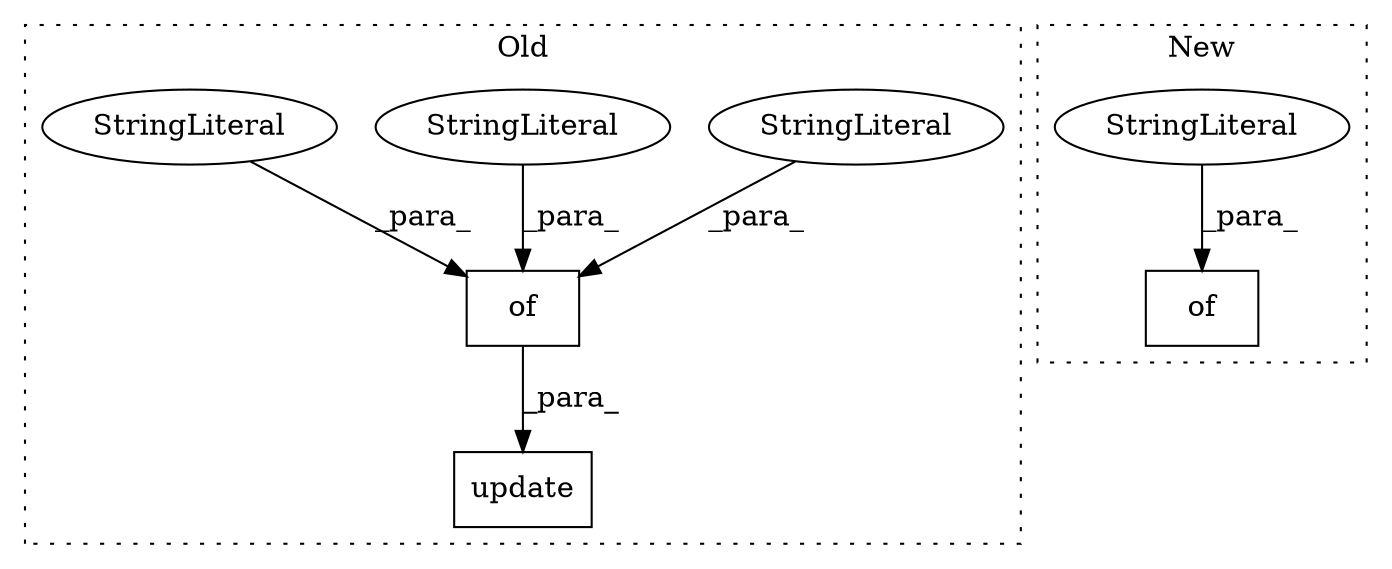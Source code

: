 digraph G {
subgraph cluster0 {
1 [label="update" a="32" s="1085,1222" l="7,1" shape="box"];
4 [label="of" a="32" s="1096,1221" l="3,1" shape="box"];
5 [label="StringLiteral" a="45" s="1149" l="16" shape="ellipse"];
6 [label="StringLiteral" a="45" s="1184" l="14" shape="ellipse"];
7 [label="StringLiteral" a="45" s="1099" l="20" shape="ellipse"];
label = "Old";
style="dotted";
}
subgraph cluster1 {
2 [label="of" a="32" s="1008,1375" l="3,1" shape="box"];
3 [label="StringLiteral" a="45" s="1135" l="6" shape="ellipse"];
label = "New";
style="dotted";
}
3 -> 2 [label="_para_"];
4 -> 1 [label="_para_"];
5 -> 4 [label="_para_"];
6 -> 4 [label="_para_"];
7 -> 4 [label="_para_"];
}